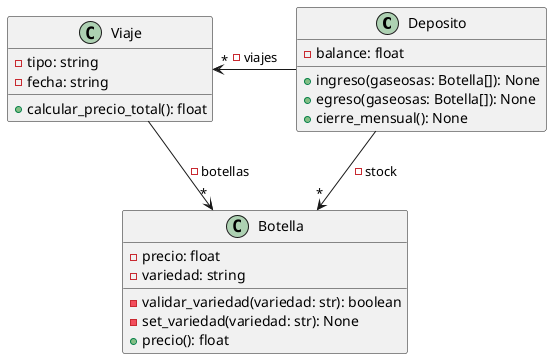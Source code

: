@startuml

class Deposito {
'    - stock: Botella[] equivalente a la flecha
    - balance: float
    + ingreso(gaseosas: Botella[]): None
    + egreso(gaseosas: Botella[]): None
    + cierre_mensual(): None
}

class Botella {
    - precio: float
    - variedad: string
    - validar_variedad(variedad: str): boolean
    - set_variedad(variedad: str): None
    + precio(): float
}

class Viaje {
    - tipo: string
    - fecha: string
    + calcular_precio_total(): float
}

Deposito -->"*" Botella: - stock
Deposito -left->"*" Viaje: - viajes
Viaje -->"*" Botella: - botellas

@enduml